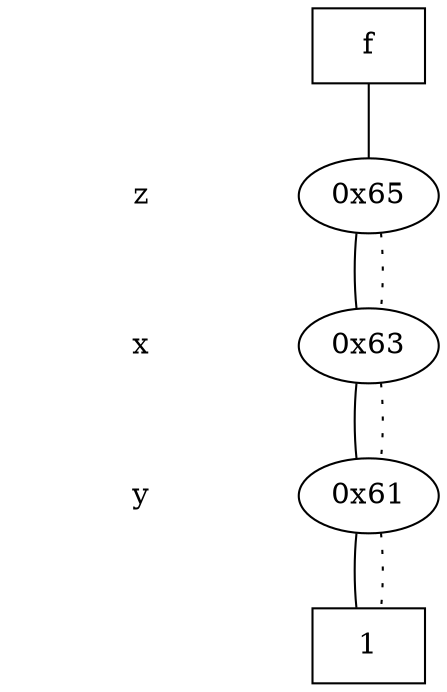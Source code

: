 digraph "DD" {
size = "7.5,10"
center = true;
edge [dir = none];
{ node [shape = plaintext];
  edge [style = invis];
  "CONST NODES" [style = invis];
" z " -> " x " -> " y " -> "CONST NODES"; 
}
{ rank = same; node [shape = box]; edge [style = invis];
"  f  "; }
{ rank = same; " z ";
"0x65";
}
{ rank = same; " x ";
"0x63";
}
{ rank = same; " y ";
"0x61";
}
{ rank = same; "CONST NODES";
{ node [shape = box]; "0x5c";
}
}
"  f  " -> "0x65" [style = solid];
"0x65" -> "0x63";
"0x65" -> "0x63" [style = dotted];
"0x63" -> "0x61";
"0x63" -> "0x61" [style = dotted];
"0x61" -> "0x5c";
"0x61" -> "0x5c" [style = dotted];
"0x5c" [label = "1"];
}
